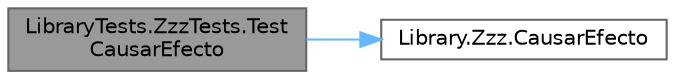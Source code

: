 digraph "LibraryTests.ZzzTests.TestCausarEfecto"
{
 // INTERACTIVE_SVG=YES
 // LATEX_PDF_SIZE
  bgcolor="transparent";
  edge [fontname=Helvetica,fontsize=10,labelfontname=Helvetica,labelfontsize=10];
  node [fontname=Helvetica,fontsize=10,shape=box,height=0.2,width=0.4];
  rankdir="LR";
  Node1 [id="Node000001",label="LibraryTests.ZzzTests.Test\lCausarEfecto",height=0.2,width=0.4,color="gray40", fillcolor="grey60", style="filled", fontcolor="black",tooltip="Este test comprueba que este ataque ocasione el efecto \"Dormir\" correctamente."];
  Node1 -> Node2 [id="edge1_Node000001_Node000002",color="steelblue1",style="solid",tooltip=" "];
  Node2 [id="Node000002",label="Library.Zzz.CausarEfecto",height=0.2,width=0.4,color="grey40", fillcolor="white", style="filled",URL="$classLibrary_1_1Zzz.html#a024a0827922bf12dbb209ec6156f0854",tooltip="Causa el efecto \"Dormir\" en el Pokémon ingresado."];
}
